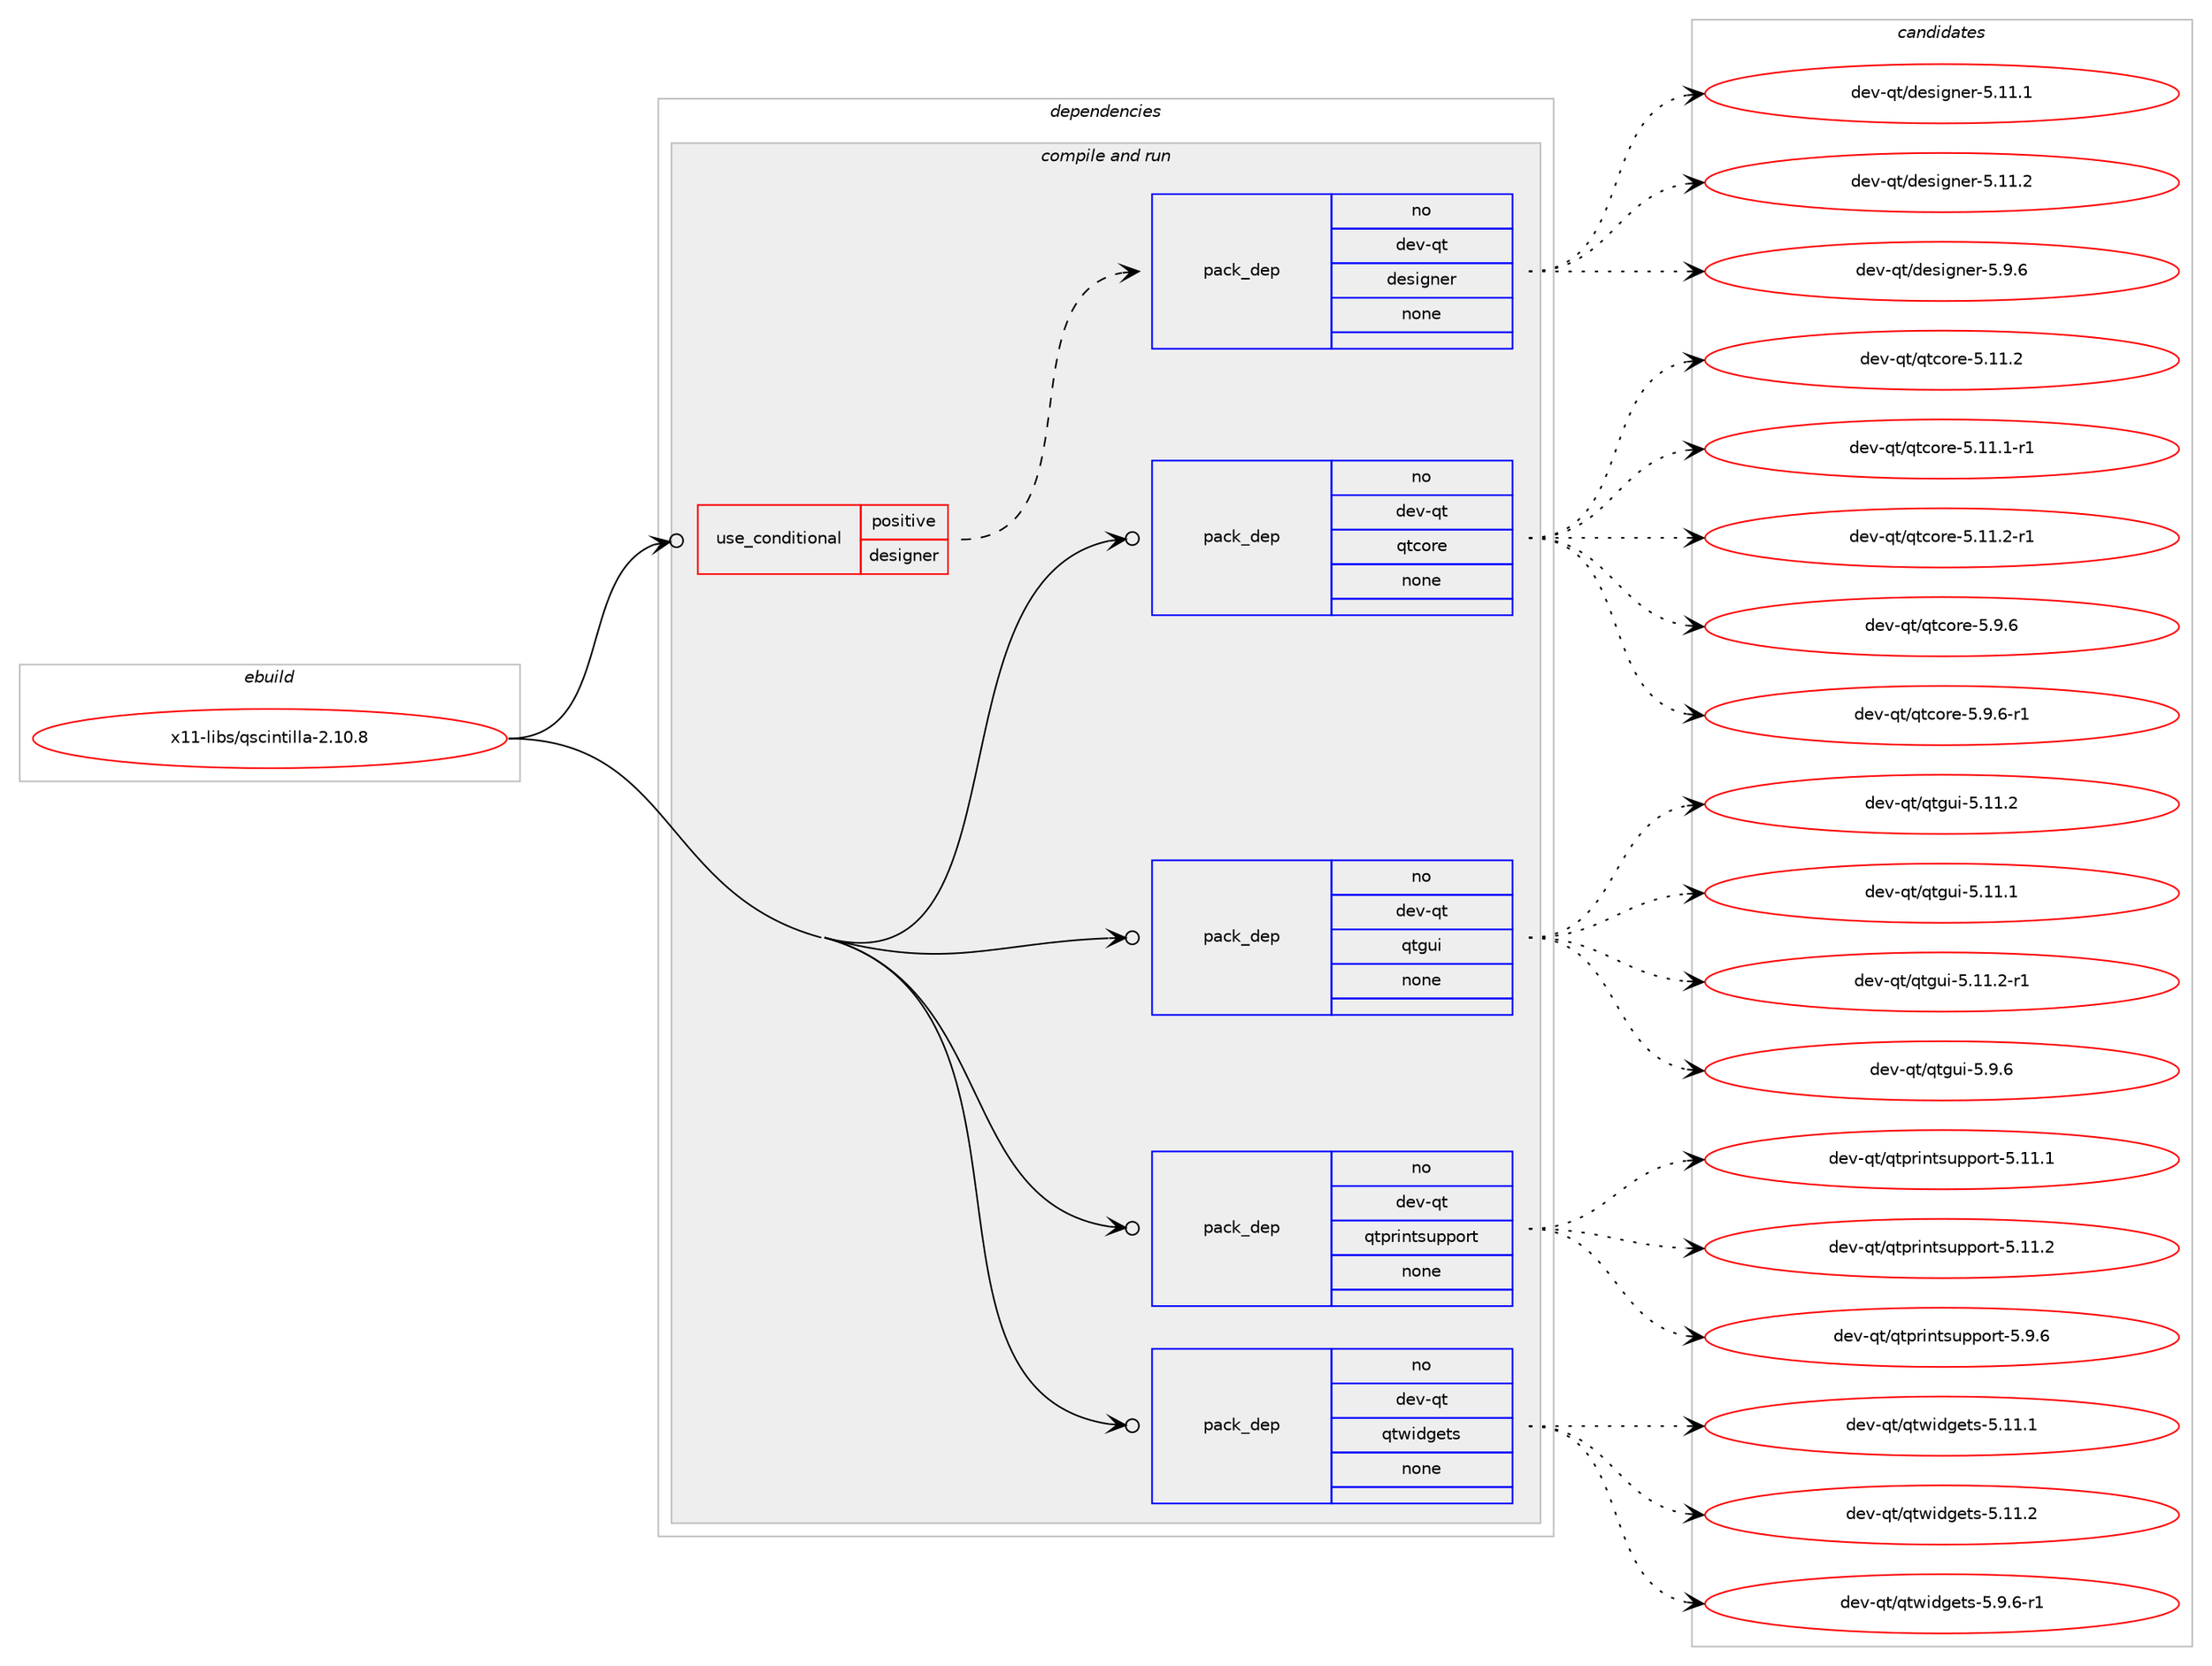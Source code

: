digraph prolog {

# *************
# Graph options
# *************

newrank=true;
concentrate=true;
compound=true;
graph [rankdir=LR,fontname=Helvetica,fontsize=10,ranksep=1.5];#, ranksep=2.5, nodesep=0.2];
edge  [arrowhead=vee];
node  [fontname=Helvetica,fontsize=10];

# **********
# The ebuild
# **********

subgraph cluster_leftcol {
color=gray;
rank=same;
label=<<i>ebuild</i>>;
id [label="x11-libs/qscintilla-2.10.8", color=red, width=4, href="../x11-libs/qscintilla-2.10.8.svg"];
}

# ****************
# The dependencies
# ****************

subgraph cluster_midcol {
color=gray;
label=<<i>dependencies</i>>;
subgraph cluster_compile {
fillcolor="#eeeeee";
style=filled;
label=<<i>compile</i>>;
}
subgraph cluster_compileandrun {
fillcolor="#eeeeee";
style=filled;
label=<<i>compile and run</i>>;
subgraph cond2041 {
dependency10453 [label=<<TABLE BORDER="0" CELLBORDER="1" CELLSPACING="0" CELLPADDING="4"><TR><TD ROWSPAN="3" CELLPADDING="10">use_conditional</TD></TR><TR><TD>positive</TD></TR><TR><TD>designer</TD></TR></TABLE>>, shape=none, color=red];
subgraph pack8170 {
dependency10454 [label=<<TABLE BORDER="0" CELLBORDER="1" CELLSPACING="0" CELLPADDING="4" WIDTH="220"><TR><TD ROWSPAN="6" CELLPADDING="30">pack_dep</TD></TR><TR><TD WIDTH="110">no</TD></TR><TR><TD>dev-qt</TD></TR><TR><TD>designer</TD></TR><TR><TD>none</TD></TR><TR><TD></TD></TR></TABLE>>, shape=none, color=blue];
}
dependency10453:e -> dependency10454:w [weight=20,style="dashed",arrowhead="vee"];
}
id:e -> dependency10453:w [weight=20,style="solid",arrowhead="odotvee"];
subgraph pack8171 {
dependency10455 [label=<<TABLE BORDER="0" CELLBORDER="1" CELLSPACING="0" CELLPADDING="4" WIDTH="220"><TR><TD ROWSPAN="6" CELLPADDING="30">pack_dep</TD></TR><TR><TD WIDTH="110">no</TD></TR><TR><TD>dev-qt</TD></TR><TR><TD>qtcore</TD></TR><TR><TD>none</TD></TR><TR><TD></TD></TR></TABLE>>, shape=none, color=blue];
}
id:e -> dependency10455:w [weight=20,style="solid",arrowhead="odotvee"];
subgraph pack8172 {
dependency10456 [label=<<TABLE BORDER="0" CELLBORDER="1" CELLSPACING="0" CELLPADDING="4" WIDTH="220"><TR><TD ROWSPAN="6" CELLPADDING="30">pack_dep</TD></TR><TR><TD WIDTH="110">no</TD></TR><TR><TD>dev-qt</TD></TR><TR><TD>qtgui</TD></TR><TR><TD>none</TD></TR><TR><TD></TD></TR></TABLE>>, shape=none, color=blue];
}
id:e -> dependency10456:w [weight=20,style="solid",arrowhead="odotvee"];
subgraph pack8173 {
dependency10457 [label=<<TABLE BORDER="0" CELLBORDER="1" CELLSPACING="0" CELLPADDING="4" WIDTH="220"><TR><TD ROWSPAN="6" CELLPADDING="30">pack_dep</TD></TR><TR><TD WIDTH="110">no</TD></TR><TR><TD>dev-qt</TD></TR><TR><TD>qtprintsupport</TD></TR><TR><TD>none</TD></TR><TR><TD></TD></TR></TABLE>>, shape=none, color=blue];
}
id:e -> dependency10457:w [weight=20,style="solid",arrowhead="odotvee"];
subgraph pack8174 {
dependency10458 [label=<<TABLE BORDER="0" CELLBORDER="1" CELLSPACING="0" CELLPADDING="4" WIDTH="220"><TR><TD ROWSPAN="6" CELLPADDING="30">pack_dep</TD></TR><TR><TD WIDTH="110">no</TD></TR><TR><TD>dev-qt</TD></TR><TR><TD>qtwidgets</TD></TR><TR><TD>none</TD></TR><TR><TD></TD></TR></TABLE>>, shape=none, color=blue];
}
id:e -> dependency10458:w [weight=20,style="solid",arrowhead="odotvee"];
}
subgraph cluster_run {
fillcolor="#eeeeee";
style=filled;
label=<<i>run</i>>;
}
}

# **************
# The candidates
# **************

subgraph cluster_choices {
rank=same;
color=gray;
label=<<i>candidates</i>>;

subgraph choice8170 {
color=black;
nodesep=1;
choice100101118451131164710010111510510311010111445534649494649 [label="dev-qt/designer-5.11.1", color=red, width=4,href="../dev-qt/designer-5.11.1.svg"];
choice100101118451131164710010111510510311010111445534649494650 [label="dev-qt/designer-5.11.2", color=red, width=4,href="../dev-qt/designer-5.11.2.svg"];
choice1001011184511311647100101115105103110101114455346574654 [label="dev-qt/designer-5.9.6", color=red, width=4,href="../dev-qt/designer-5.9.6.svg"];
dependency10454:e -> choice100101118451131164710010111510510311010111445534649494649:w [style=dotted,weight="100"];
dependency10454:e -> choice100101118451131164710010111510510311010111445534649494650:w [style=dotted,weight="100"];
dependency10454:e -> choice1001011184511311647100101115105103110101114455346574654:w [style=dotted,weight="100"];
}
subgraph choice8171 {
color=black;
nodesep=1;
choice10010111845113116471131169911111410145534649494650 [label="dev-qt/qtcore-5.11.2", color=red, width=4,href="../dev-qt/qtcore-5.11.2.svg"];
choice100101118451131164711311699111114101455346494946494511449 [label="dev-qt/qtcore-5.11.1-r1", color=red, width=4,href="../dev-qt/qtcore-5.11.1-r1.svg"];
choice100101118451131164711311699111114101455346494946504511449 [label="dev-qt/qtcore-5.11.2-r1", color=red, width=4,href="../dev-qt/qtcore-5.11.2-r1.svg"];
choice100101118451131164711311699111114101455346574654 [label="dev-qt/qtcore-5.9.6", color=red, width=4,href="../dev-qt/qtcore-5.9.6.svg"];
choice1001011184511311647113116991111141014553465746544511449 [label="dev-qt/qtcore-5.9.6-r1", color=red, width=4,href="../dev-qt/qtcore-5.9.6-r1.svg"];
dependency10455:e -> choice10010111845113116471131169911111410145534649494650:w [style=dotted,weight="100"];
dependency10455:e -> choice100101118451131164711311699111114101455346494946494511449:w [style=dotted,weight="100"];
dependency10455:e -> choice100101118451131164711311699111114101455346494946504511449:w [style=dotted,weight="100"];
dependency10455:e -> choice100101118451131164711311699111114101455346574654:w [style=dotted,weight="100"];
dependency10455:e -> choice1001011184511311647113116991111141014553465746544511449:w [style=dotted,weight="100"];
}
subgraph choice8172 {
color=black;
nodesep=1;
choice100101118451131164711311610311710545534649494650 [label="dev-qt/qtgui-5.11.2", color=red, width=4,href="../dev-qt/qtgui-5.11.2.svg"];
choice100101118451131164711311610311710545534649494649 [label="dev-qt/qtgui-5.11.1", color=red, width=4,href="../dev-qt/qtgui-5.11.1.svg"];
choice1001011184511311647113116103117105455346494946504511449 [label="dev-qt/qtgui-5.11.2-r1", color=red, width=4,href="../dev-qt/qtgui-5.11.2-r1.svg"];
choice1001011184511311647113116103117105455346574654 [label="dev-qt/qtgui-5.9.6", color=red, width=4,href="../dev-qt/qtgui-5.9.6.svg"];
dependency10456:e -> choice100101118451131164711311610311710545534649494650:w [style=dotted,weight="100"];
dependency10456:e -> choice100101118451131164711311610311710545534649494649:w [style=dotted,weight="100"];
dependency10456:e -> choice1001011184511311647113116103117105455346494946504511449:w [style=dotted,weight="100"];
dependency10456:e -> choice1001011184511311647113116103117105455346574654:w [style=dotted,weight="100"];
}
subgraph choice8173 {
color=black;
nodesep=1;
choice100101118451131164711311611211410511011611511711211211111411645534649494649 [label="dev-qt/qtprintsupport-5.11.1", color=red, width=4,href="../dev-qt/qtprintsupport-5.11.1.svg"];
choice100101118451131164711311611211410511011611511711211211111411645534649494650 [label="dev-qt/qtprintsupport-5.11.2", color=red, width=4,href="../dev-qt/qtprintsupport-5.11.2.svg"];
choice1001011184511311647113116112114105110116115117112112111114116455346574654 [label="dev-qt/qtprintsupport-5.9.6", color=red, width=4,href="../dev-qt/qtprintsupport-5.9.6.svg"];
dependency10457:e -> choice100101118451131164711311611211410511011611511711211211111411645534649494649:w [style=dotted,weight="100"];
dependency10457:e -> choice100101118451131164711311611211410511011611511711211211111411645534649494650:w [style=dotted,weight="100"];
dependency10457:e -> choice1001011184511311647113116112114105110116115117112112111114116455346574654:w [style=dotted,weight="100"];
}
subgraph choice8174 {
color=black;
nodesep=1;
choice100101118451131164711311611910510010310111611545534649494649 [label="dev-qt/qtwidgets-5.11.1", color=red, width=4,href="../dev-qt/qtwidgets-5.11.1.svg"];
choice100101118451131164711311611910510010310111611545534649494650 [label="dev-qt/qtwidgets-5.11.2", color=red, width=4,href="../dev-qt/qtwidgets-5.11.2.svg"];
choice10010111845113116471131161191051001031011161154553465746544511449 [label="dev-qt/qtwidgets-5.9.6-r1", color=red, width=4,href="../dev-qt/qtwidgets-5.9.6-r1.svg"];
dependency10458:e -> choice100101118451131164711311611910510010310111611545534649494649:w [style=dotted,weight="100"];
dependency10458:e -> choice100101118451131164711311611910510010310111611545534649494650:w [style=dotted,weight="100"];
dependency10458:e -> choice10010111845113116471131161191051001031011161154553465746544511449:w [style=dotted,weight="100"];
}
}

}
